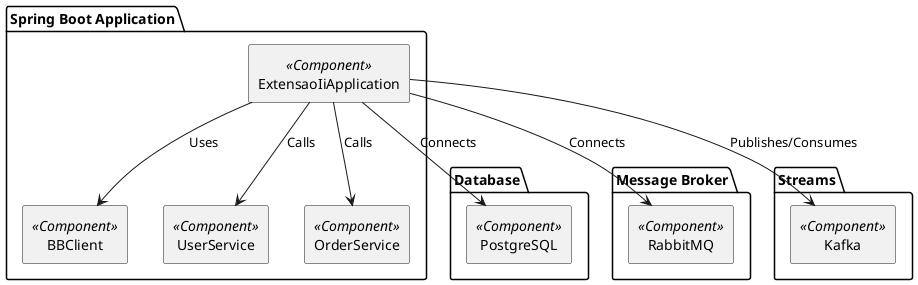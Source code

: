 @startuml
skinparam componentStyle rectangle

package "Spring Boot Application" {
    [ExtensaoIiApplication] <<Component>>
    [BBClient] <<Component>>
    [UserService] <<Component>>
    [OrderService] <<Component>>
}

package "Database" {
    [PostgreSQL] <<Component>>
}

package "Message Broker" {
    [RabbitMQ] <<Component>>
}

package "Streams" {
    [Kafka] <<Component>>
}

[ExtensaoIiApplication] --> [BBClient] : Uses
[ExtensaoIiApplication] --> [PostgreSQL] : Connects
[ExtensaoIiApplication] --> [RabbitMQ] : Connects
[ExtensaoIiApplication] --> [UserService] : Calls
[ExtensaoIiApplication] --> [OrderService] : Calls
[ExtensaoIiApplication] --> [Kafka] : Publishes/Consumes

@enduml